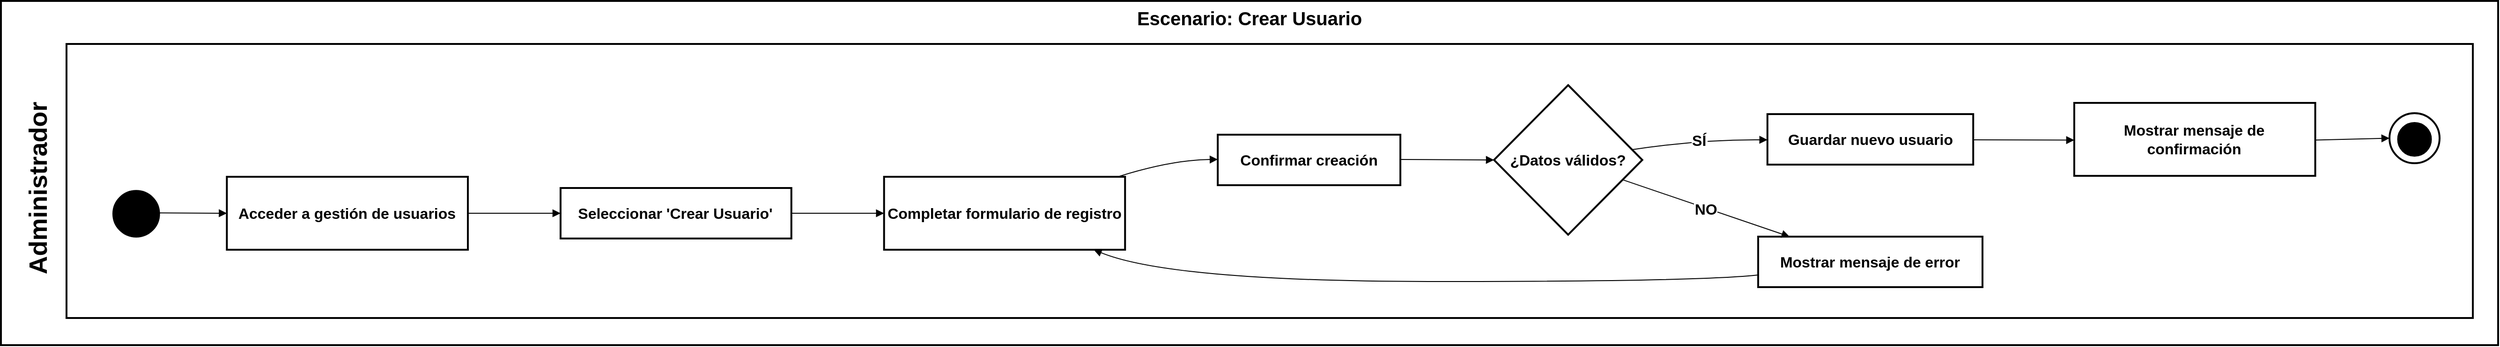 <mxfile version="28.0.6">
  <diagram name="Page-1" id="QdT0j5rLiXL_0he4wF9G">
    <mxGraphModel dx="1090" dy="629" grid="1" gridSize="10" guides="1" tooltips="1" connect="1" arrows="1" fold="1" page="1" pageScale="1" pageWidth="850" pageHeight="1100" math="0" shadow="0">
      <root>
        <mxCell id="0" />
        <mxCell id="1" parent="0" />
        <mxCell id="ywzYv2Ism_6CXrJbem8s-1" value="Escenario: Crear Usuario" style="whiteSpace=wrap;strokeWidth=2;verticalAlign=top;fontSize=20;fontStyle=1" vertex="1" parent="1">
          <mxGeometry x="20" y="40" width="2666" height="368" as="geometry" />
        </mxCell>
        <mxCell id="ywzYv2Ism_6CXrJbem8s-2" value="" style="whiteSpace=wrap;strokeWidth=2;verticalAlign=top;fontSize=20;fontStyle=1;" vertex="1" parent="ywzYv2Ism_6CXrJbem8s-1">
          <mxGeometry x="70" y="46" width="2569" height="293" as="geometry" />
        </mxCell>
        <mxCell id="ywzYv2Ism_6CXrJbem8s-3" value="" style="ellipse;aspect=fixed;strokeWidth=2;whiteSpace=wrap;strokeColor=default;fillColor=#000000;" vertex="1" parent="ywzYv2Ism_6CXrJbem8s-2">
          <mxGeometry x="50" y="157.16" width="48.84" height="48.84" as="geometry" />
        </mxCell>
        <mxCell id="ywzYv2Ism_6CXrJbem8s-4" value="Acceder a gestión de usuarios" style="whiteSpace=wrap;strokeWidth=2;fontSize=16;fontStyle=1" vertex="1" parent="ywzYv2Ism_6CXrJbem8s-2">
          <mxGeometry x="171.201" y="142" width="257.296" height="78" as="geometry" />
        </mxCell>
        <mxCell id="ywzYv2Ism_6CXrJbem8s-5" value="Seleccionar &#39;Crear Usuario&#39;" style="whiteSpace=wrap;strokeWidth=2;fontSize=16;fontStyle=1" vertex="1" parent="ywzYv2Ism_6CXrJbem8s-2">
          <mxGeometry x="527.456" y="154" width="246.41" height="54" as="geometry" />
        </mxCell>
        <mxCell id="ywzYv2Ism_6CXrJbem8s-6" value="Completar formulario de registro" style="whiteSpace=wrap;strokeWidth=2;fontSize=16;fontStyle=1" vertex="1" parent="ywzYv2Ism_6CXrJbem8s-2">
          <mxGeometry x="872.827" y="142" width="257.296" height="78" as="geometry" />
        </mxCell>
        <mxCell id="ywzYv2Ism_6CXrJbem8s-7" value="Confirmar creación" style="whiteSpace=wrap;strokeWidth=2;fontSize=16;fontStyle=1" vertex="1" parent="ywzYv2Ism_6CXrJbem8s-2">
          <mxGeometry x="1229.082" y="97" width="194.951" height="54" as="geometry" />
        </mxCell>
        <mxCell id="ywzYv2Ism_6CXrJbem8s-8" value="¿Datos válidos?" style="rhombus;strokeWidth=2;whiteSpace=wrap;fontSize=16;fontStyle=1" vertex="1" parent="ywzYv2Ism_6CXrJbem8s-2">
          <mxGeometry x="1523.983" y="44" width="158.336" height="160" as="geometry" />
        </mxCell>
        <mxCell id="ywzYv2Ism_6CXrJbem8s-9" value="Guardar nuevo usuario" style="whiteSpace=wrap;strokeWidth=2;fontSize=16;fontStyle=1" vertex="1" parent="ywzYv2Ism_6CXrJbem8s-2">
          <mxGeometry x="1815.915" y="75" width="219.691" height="54" as="geometry" />
        </mxCell>
        <mxCell id="ywzYv2Ism_6CXrJbem8s-10" value="Mostrar mensaje de confirmación" style="whiteSpace=wrap;strokeWidth=2;fontSize=16;fontStyle=1" vertex="1" parent="ywzYv2Ism_6CXrJbem8s-2">
          <mxGeometry x="2143.472" y="63" width="257.296" height="78" as="geometry" />
        </mxCell>
        <mxCell id="ywzYv2Ism_6CXrJbem8s-11" value="" style="ellipse;aspect=fixed;strokeWidth=2;whiteSpace=wrap;fontSize=60;" vertex="1" parent="ywzYv2Ism_6CXrJbem8s-2">
          <mxGeometry x="2480" y="74" width="53.5" height="53.5" as="geometry" />
        </mxCell>
        <mxCell id="ywzYv2Ism_6CXrJbem8s-12" value="Mostrar mensaje de error" style="whiteSpace=wrap;strokeWidth=2;fontSize=16;fontStyle=1" vertex="1" parent="ywzYv2Ism_6CXrJbem8s-2">
          <mxGeometry x="1806.019" y="206" width="239.483" height="54" as="geometry" />
        </mxCell>
        <mxCell id="ywzYv2Ism_6CXrJbem8s-13" value="" style="curved=1;startArrow=none;endArrow=block;exitX=1;exitY=0.47;entryX=0;entryY=0.5;rounded=0;" edge="1" parent="ywzYv2Ism_6CXrJbem8s-2" source="ywzYv2Ism_6CXrJbem8s-3" target="ywzYv2Ism_6CXrJbem8s-4">
          <mxGeometry relative="1" as="geometry">
            <Array as="points" />
          </mxGeometry>
        </mxCell>
        <mxCell id="ywzYv2Ism_6CXrJbem8s-14" value="" style="curved=1;startArrow=none;endArrow=block;exitX=1;exitY=0.5;entryX=0;entryY=0.5;rounded=0;" edge="1" parent="ywzYv2Ism_6CXrJbem8s-2" source="ywzYv2Ism_6CXrJbem8s-4" target="ywzYv2Ism_6CXrJbem8s-5">
          <mxGeometry relative="1" as="geometry">
            <Array as="points" />
          </mxGeometry>
        </mxCell>
        <mxCell id="ywzYv2Ism_6CXrJbem8s-15" value="" style="curved=1;startArrow=none;endArrow=block;exitX=1;exitY=0.5;entryX=0;entryY=0.5;rounded=0;" edge="1" parent="ywzYv2Ism_6CXrJbem8s-2" source="ywzYv2Ism_6CXrJbem8s-5" target="ywzYv2Ism_6CXrJbem8s-6">
          <mxGeometry relative="1" as="geometry">
            <Array as="points" />
          </mxGeometry>
        </mxCell>
        <mxCell id="ywzYv2Ism_6CXrJbem8s-16" value="" style="curved=1;startArrow=none;endArrow=block;exitX=0.97;exitY=0;entryX=0;entryY=0.49;rounded=0;" edge="1" parent="ywzYv2Ism_6CXrJbem8s-2" source="ywzYv2Ism_6CXrJbem8s-6" target="ywzYv2Ism_6CXrJbem8s-7">
          <mxGeometry relative="1" as="geometry">
            <Array as="points">
              <mxPoint x="1179.602" y="124" />
            </Array>
          </mxGeometry>
        </mxCell>
        <mxCell id="ywzYv2Ism_6CXrJbem8s-17" value="" style="curved=1;startArrow=none;endArrow=block;exitX=1;exitY=0.49;entryX=0;entryY=0.5;rounded=0;" edge="1" parent="ywzYv2Ism_6CXrJbem8s-2" source="ywzYv2Ism_6CXrJbem8s-7" target="ywzYv2Ism_6CXrJbem8s-8">
          <mxGeometry relative="1" as="geometry">
            <Array as="points" />
          </mxGeometry>
        </mxCell>
        <mxCell id="ywzYv2Ism_6CXrJbem8s-18" value="SÍ" style="curved=1;startArrow=none;endArrow=block;exitX=1;exitY=0.42;entryX=0;entryY=0.51;rounded=0;fontSize=16;fontStyle=1" edge="1" parent="ywzYv2Ism_6CXrJbem8s-2" source="ywzYv2Ism_6CXrJbem8s-8" target="ywzYv2Ism_6CXrJbem8s-9">
          <mxGeometry relative="1" as="geometry">
            <Array as="points">
              <mxPoint x="1743.674" y="102" />
            </Array>
          </mxGeometry>
        </mxCell>
        <mxCell id="ywzYv2Ism_6CXrJbem8s-19" value="" style="curved=1;startArrow=none;endArrow=block;exitX=1;exitY=0.51;entryX=0;entryY=0.51;rounded=0;" edge="1" parent="ywzYv2Ism_6CXrJbem8s-2" source="ywzYv2Ism_6CXrJbem8s-9" target="ywzYv2Ism_6CXrJbem8s-10">
          <mxGeometry relative="1" as="geometry">
            <Array as="points" />
          </mxGeometry>
        </mxCell>
        <mxCell id="ywzYv2Ism_6CXrJbem8s-20" value="" style="curved=1;startArrow=none;endArrow=block;exitX=1;exitY=0.51;entryX=0.02;entryY=0.5;rounded=0;" edge="1" parent="ywzYv2Ism_6CXrJbem8s-2" source="ywzYv2Ism_6CXrJbem8s-10" target="ywzYv2Ism_6CXrJbem8s-11">
          <mxGeometry relative="1" as="geometry">
            <Array as="points" />
          </mxGeometry>
        </mxCell>
        <mxCell id="ywzYv2Ism_6CXrJbem8s-21" value="NO" style="curved=1;startArrow=none;endArrow=block;exitX=1;exitY=0.68;entryX=0.14;entryY=0;rounded=0;fontSize=16;fontStyle=1" edge="1" parent="ywzYv2Ism_6CXrJbem8s-2" source="ywzYv2Ism_6CXrJbem8s-8" target="ywzYv2Ism_6CXrJbem8s-12">
          <mxGeometry relative="1" as="geometry">
            <Array as="points" />
          </mxGeometry>
        </mxCell>
        <mxCell id="ywzYv2Ism_6CXrJbem8s-22" value="" style="curved=1;startArrow=none;endArrow=block;exitX=0;exitY=0.76;entryX=0.87;entryY=1;rounded=0;" edge="1" parent="ywzYv2Ism_6CXrJbem8s-2" source="ywzYv2Ism_6CXrJbem8s-12" target="ywzYv2Ism_6CXrJbem8s-6">
          <mxGeometry relative="1" as="geometry">
            <Array as="points">
              <mxPoint x="1743.674" y="254" />
              <mxPoint x="1179.602" y="254" />
            </Array>
          </mxGeometry>
        </mxCell>
        <mxCell id="ywzYv2Ism_6CXrJbem8s-70" value="" style="ellipse;aspect=fixed;strokeWidth=2;whiteSpace=wrap;fontSize=60;fillColor=#000000;" vertex="1" parent="ywzYv2Ism_6CXrJbem8s-2">
          <mxGeometry x="2489.25" y="84.5" width="35" height="35" as="geometry" />
        </mxCell>
        <mxCell id="ywzYv2Ism_6CXrJbem8s-23" value="&lt;font style=&quot;font-size: 27px;&quot;&gt;&lt;b style=&quot;&quot;&gt;Administrador&lt;/b&gt;&lt;/font&gt;" style="text;html=1;align=center;verticalAlign=middle;whiteSpace=wrap;rounded=0;rotation=-90;" vertex="1" parent="ywzYv2Ism_6CXrJbem8s-1">
          <mxGeometry x="-35" y="170" width="150" height="60" as="geometry" />
        </mxCell>
      </root>
    </mxGraphModel>
  </diagram>
</mxfile>
